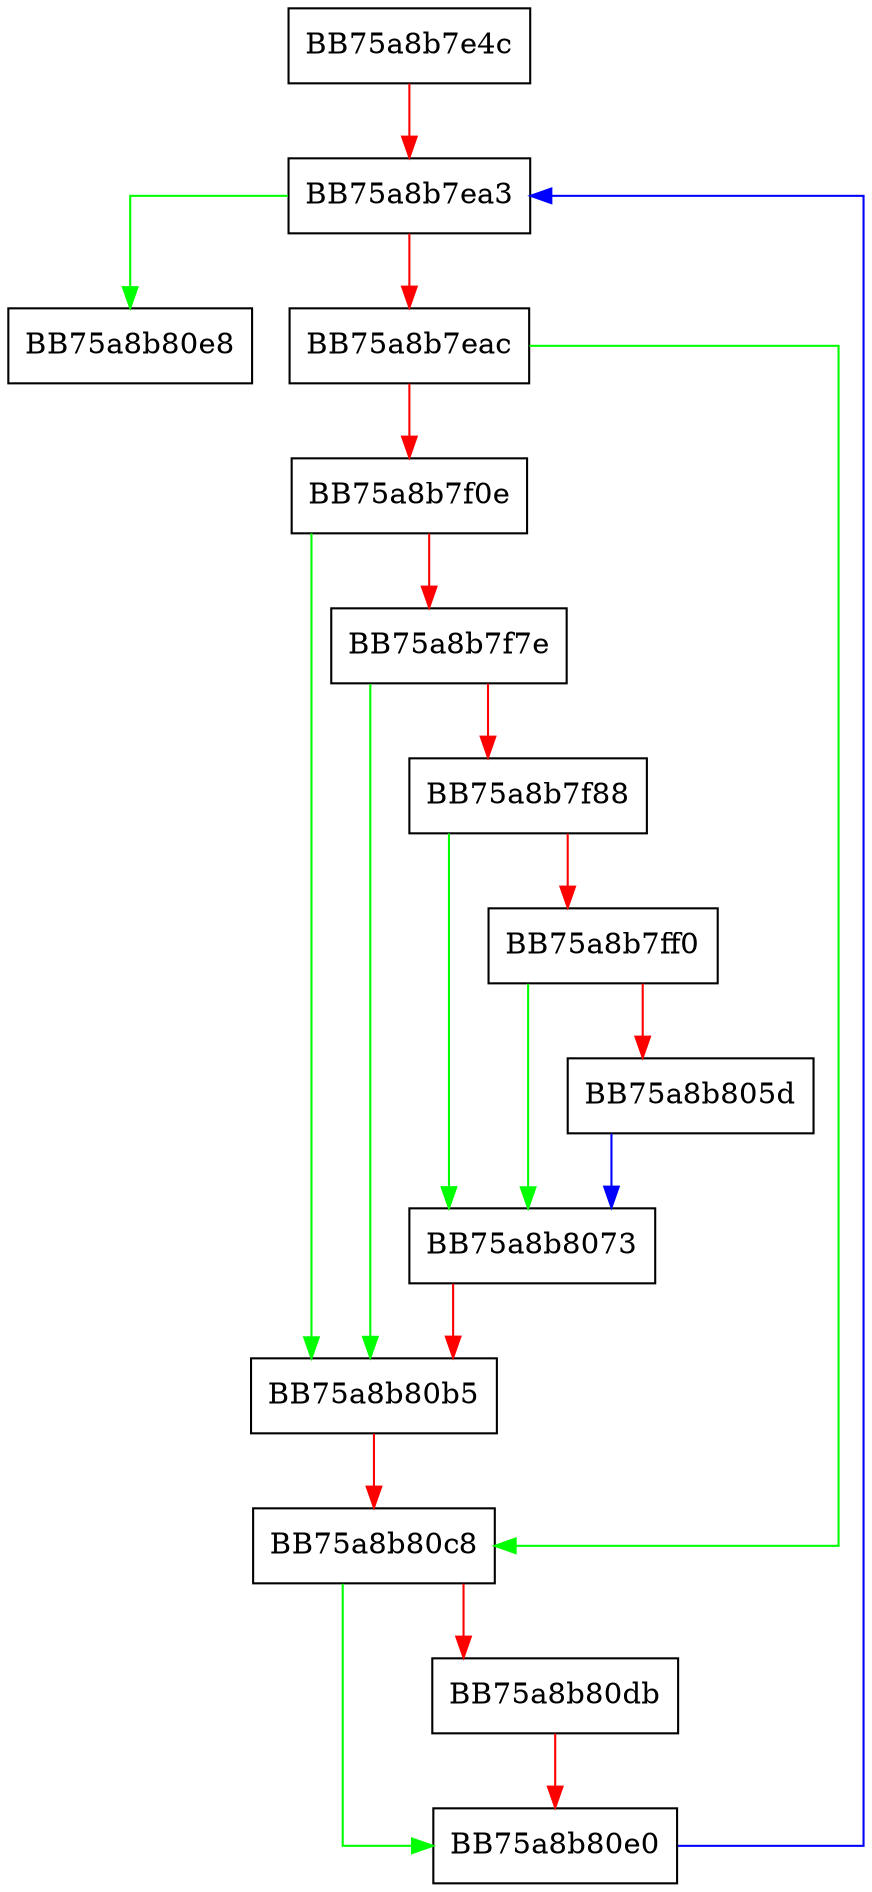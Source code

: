 digraph _parse_notification_settings_from_profile {
  node [shape="box"];
  graph [splines=ortho];
  BB75a8b7e4c -> BB75a8b7ea3 [color="red"];
  BB75a8b7ea3 -> BB75a8b80e8 [color="green"];
  BB75a8b7ea3 -> BB75a8b7eac [color="red"];
  BB75a8b7eac -> BB75a8b80c8 [color="green"];
  BB75a8b7eac -> BB75a8b7f0e [color="red"];
  BB75a8b7f0e -> BB75a8b80b5 [color="green"];
  BB75a8b7f0e -> BB75a8b7f7e [color="red"];
  BB75a8b7f7e -> BB75a8b80b5 [color="green"];
  BB75a8b7f7e -> BB75a8b7f88 [color="red"];
  BB75a8b7f88 -> BB75a8b8073 [color="green"];
  BB75a8b7f88 -> BB75a8b7ff0 [color="red"];
  BB75a8b7ff0 -> BB75a8b8073 [color="green"];
  BB75a8b7ff0 -> BB75a8b805d [color="red"];
  BB75a8b805d -> BB75a8b8073 [color="blue"];
  BB75a8b8073 -> BB75a8b80b5 [color="red"];
  BB75a8b80b5 -> BB75a8b80c8 [color="red"];
  BB75a8b80c8 -> BB75a8b80e0 [color="green"];
  BB75a8b80c8 -> BB75a8b80db [color="red"];
  BB75a8b80db -> BB75a8b80e0 [color="red"];
  BB75a8b80e0 -> BB75a8b7ea3 [color="blue"];
}
